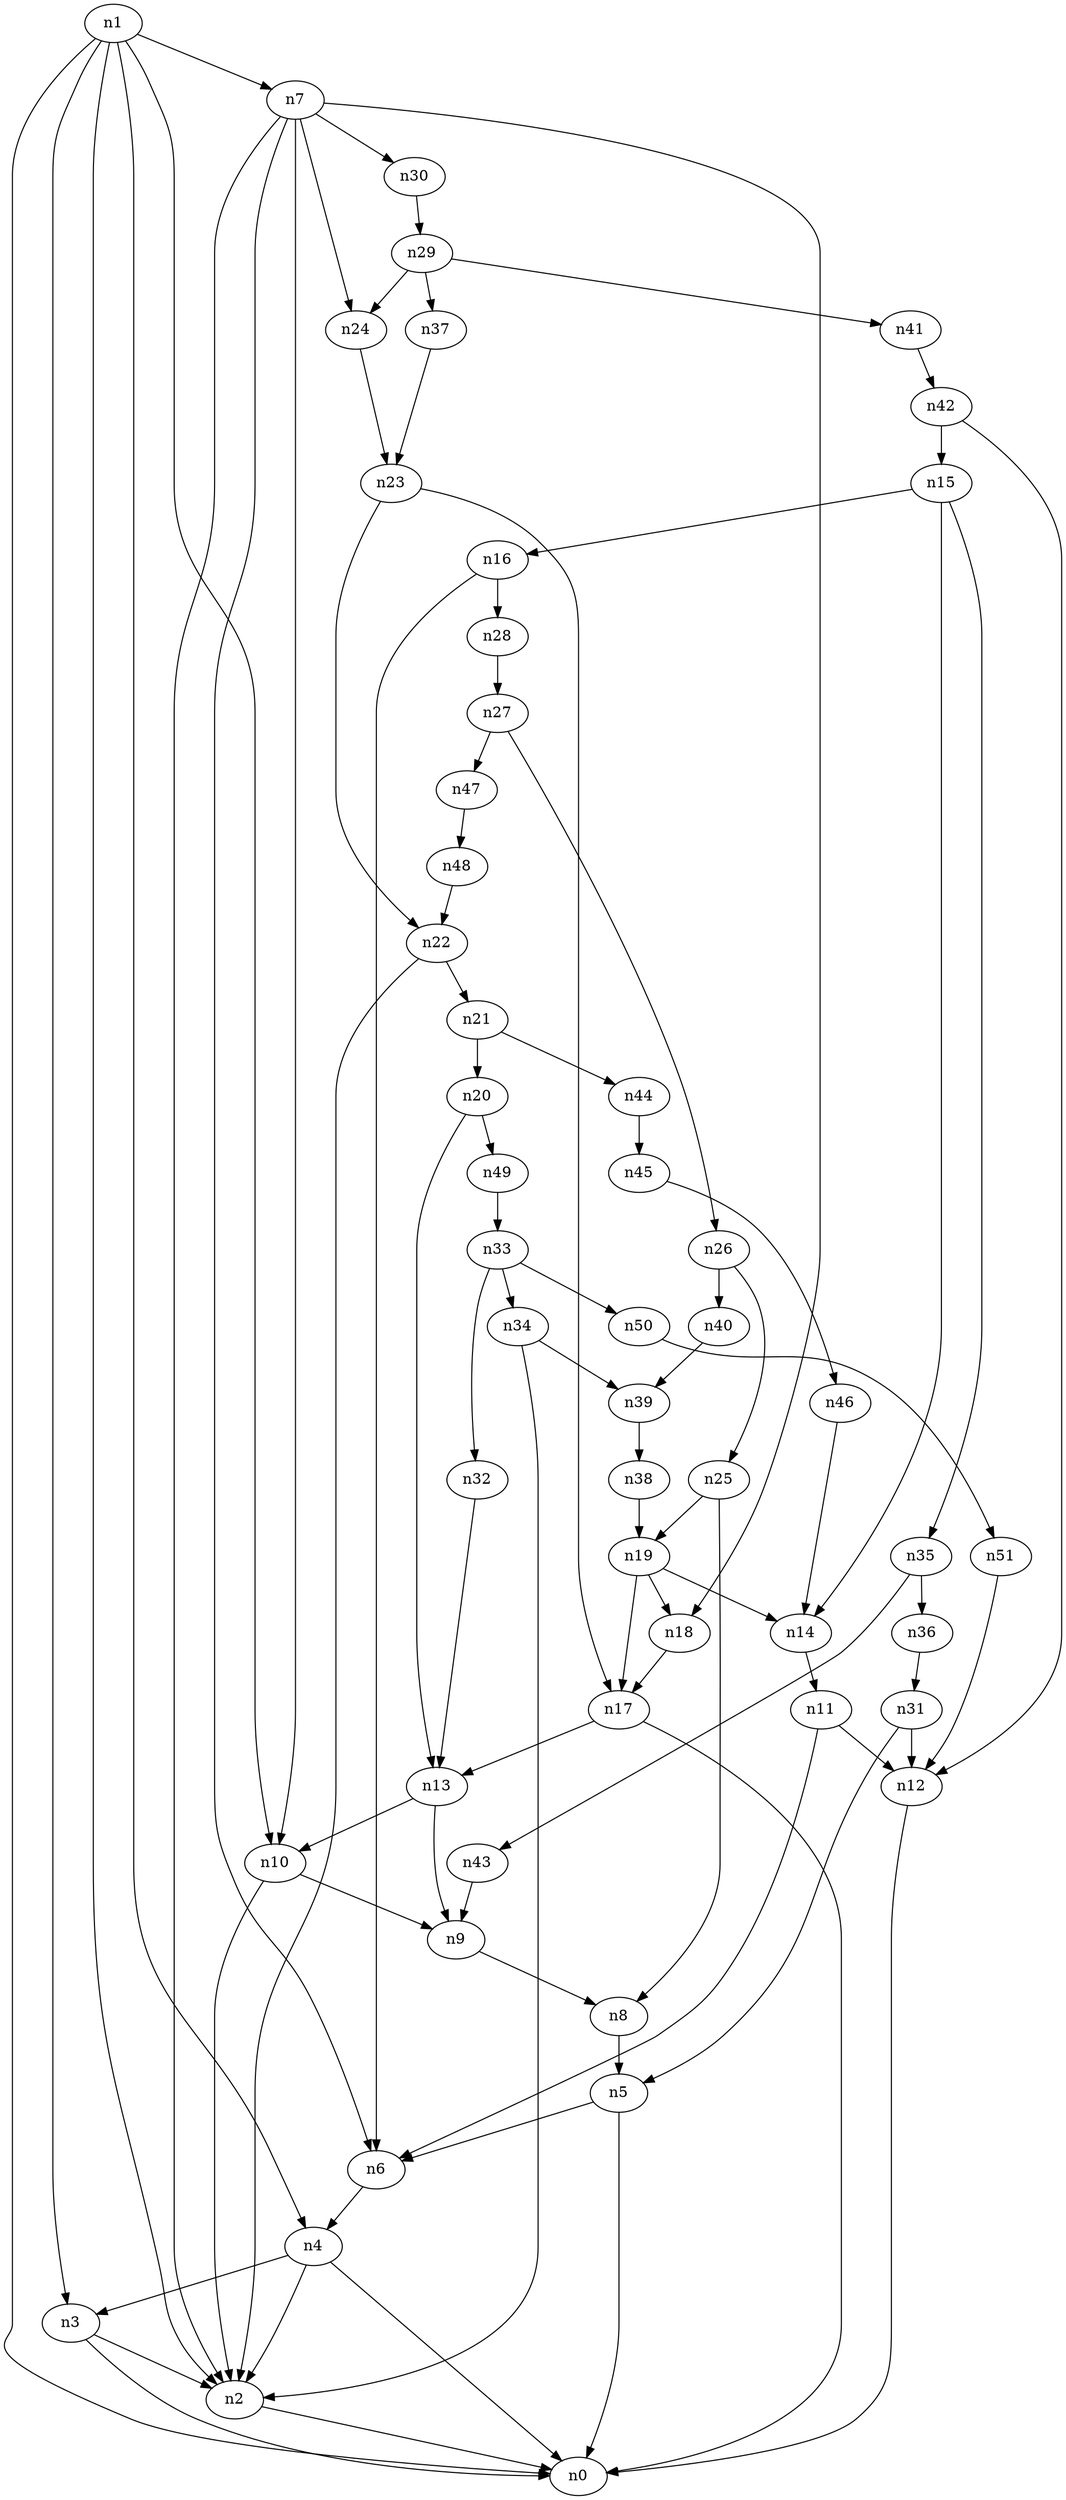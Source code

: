 digraph G {
	n1 -> n0	 [_graphml_id=e0];
	n1 -> n2	 [_graphml_id=e1];
	n1 -> n3	 [_graphml_id=e6];
	n1 -> n4	 [_graphml_id=e9];
	n1 -> n7	 [_graphml_id=e13];
	n1 -> n10	 [_graphml_id=e25];
	n2 -> n0	 [_graphml_id=e5];
	n3 -> n0	 [_graphml_id=e8];
	n3 -> n2	 [_graphml_id=e2];
	n4 -> n0	 [_graphml_id=e4];
	n4 -> n2	 [_graphml_id=e7];
	n4 -> n3	 [_graphml_id=e3];
	n5 -> n0	 [_graphml_id=e10];
	n5 -> n6	 [_graphml_id=e11];
	n6 -> n4	 [_graphml_id=e12];
	n7 -> n2	 [_graphml_id=e14];
	n7 -> n6	 [_graphml_id=e15];
	n7 -> n10	 [_graphml_id=e45];
	n7 -> n18	 [_graphml_id=e32];
	n7 -> n24	 [_graphml_id=e42];
	n7 -> n30	 [_graphml_id=e52];
	n8 -> n5	 [_graphml_id=e16];
	n9 -> n8	 [_graphml_id=e17];
	n10 -> n2	 [_graphml_id=e19];
	n10 -> n9	 [_graphml_id=e18];
	n11 -> n6	 [_graphml_id=e20];
	n11 -> n12	 [_graphml_id=e21];
	n12 -> n0	 [_graphml_id=e22];
	n13 -> n9	 [_graphml_id=e24];
	n13 -> n10	 [_graphml_id=e23];
	n14 -> n11	 [_graphml_id=e26];
	n15 -> n14	 [_graphml_id=e27];
	n15 -> n16	 [_graphml_id=e28];
	n15 -> n35	 [_graphml_id=e60];
	n16 -> n6	 [_graphml_id=e29];
	n16 -> n28	 [_graphml_id=e49];
	n17 -> n0	 [_graphml_id=e65];
	n17 -> n13	 [_graphml_id=e30];
	n18 -> n17	 [_graphml_id=e31];
	n19 -> n14	 [_graphml_id=e35];
	n19 -> n17	 [_graphml_id=e34];
	n19 -> n18	 [_graphml_id=e33];
	n20 -> n13	 [_graphml_id=e36];
	n20 -> n49	 [_graphml_id=e83];
	n21 -> n20	 [_graphml_id=e37];
	n21 -> n44	 [_graphml_id=e76];
	n22 -> n2	 [_graphml_id=e39];
	n22 -> n21	 [_graphml_id=e38];
	n23 -> n17	 [_graphml_id=e40];
	n23 -> n22	 [_graphml_id=e55];
	n24 -> n23	 [_graphml_id=e41];
	n25 -> n8	 [_graphml_id=e43];
	n25 -> n19	 [_graphml_id=e44];
	n26 -> n25	 [_graphml_id=e46];
	n26 -> n40	 [_graphml_id=e69];
	n27 -> n26	 [_graphml_id=e47];
	n27 -> n47	 [_graphml_id=e80];
	n28 -> n27	 [_graphml_id=e48];
	n29 -> n24	 [_graphml_id=e50];
	n29 -> n37	 [_graphml_id=e64];
	n29 -> n41	 [_graphml_id=e70];
	n30 -> n29	 [_graphml_id=e51];
	n31 -> n5	 [_graphml_id=e54];
	n31 -> n12	 [_graphml_id=e53];
	n32 -> n13	 [_graphml_id=e56];
	n33 -> n32	 [_graphml_id=e57];
	n33 -> n34	 [_graphml_id=e58];
	n33 -> n50	 [_graphml_id=e86];
	n34 -> n2	 [_graphml_id=e59];
	n34 -> n39	 [_graphml_id=e85];
	n35 -> n36	 [_graphml_id=e61];
	n35 -> n43	 [_graphml_id=e73];
	n36 -> n31	 [_graphml_id=e62];
	n37 -> n23	 [_graphml_id=e63];
	n38 -> n19	 [_graphml_id=e66];
	n39 -> n38	 [_graphml_id=e67];
	n40 -> n39	 [_graphml_id=e68];
	n41 -> n42	 [_graphml_id=e71];
	n42 -> n12	 [_graphml_id=e72];
	n42 -> n15	 [_graphml_id=e75];
	n43 -> n9	 [_graphml_id=e74];
	n44 -> n45	 [_graphml_id=e77];
	n45 -> n46	 [_graphml_id=e78];
	n46 -> n14	 [_graphml_id=e79];
	n47 -> n48	 [_graphml_id=e81];
	n48 -> n22	 [_graphml_id=e82];
	n49 -> n33	 [_graphml_id=e84];
	n50 -> n51	 [_graphml_id=e87];
	n51 -> n12	 [_graphml_id=e88];
}
